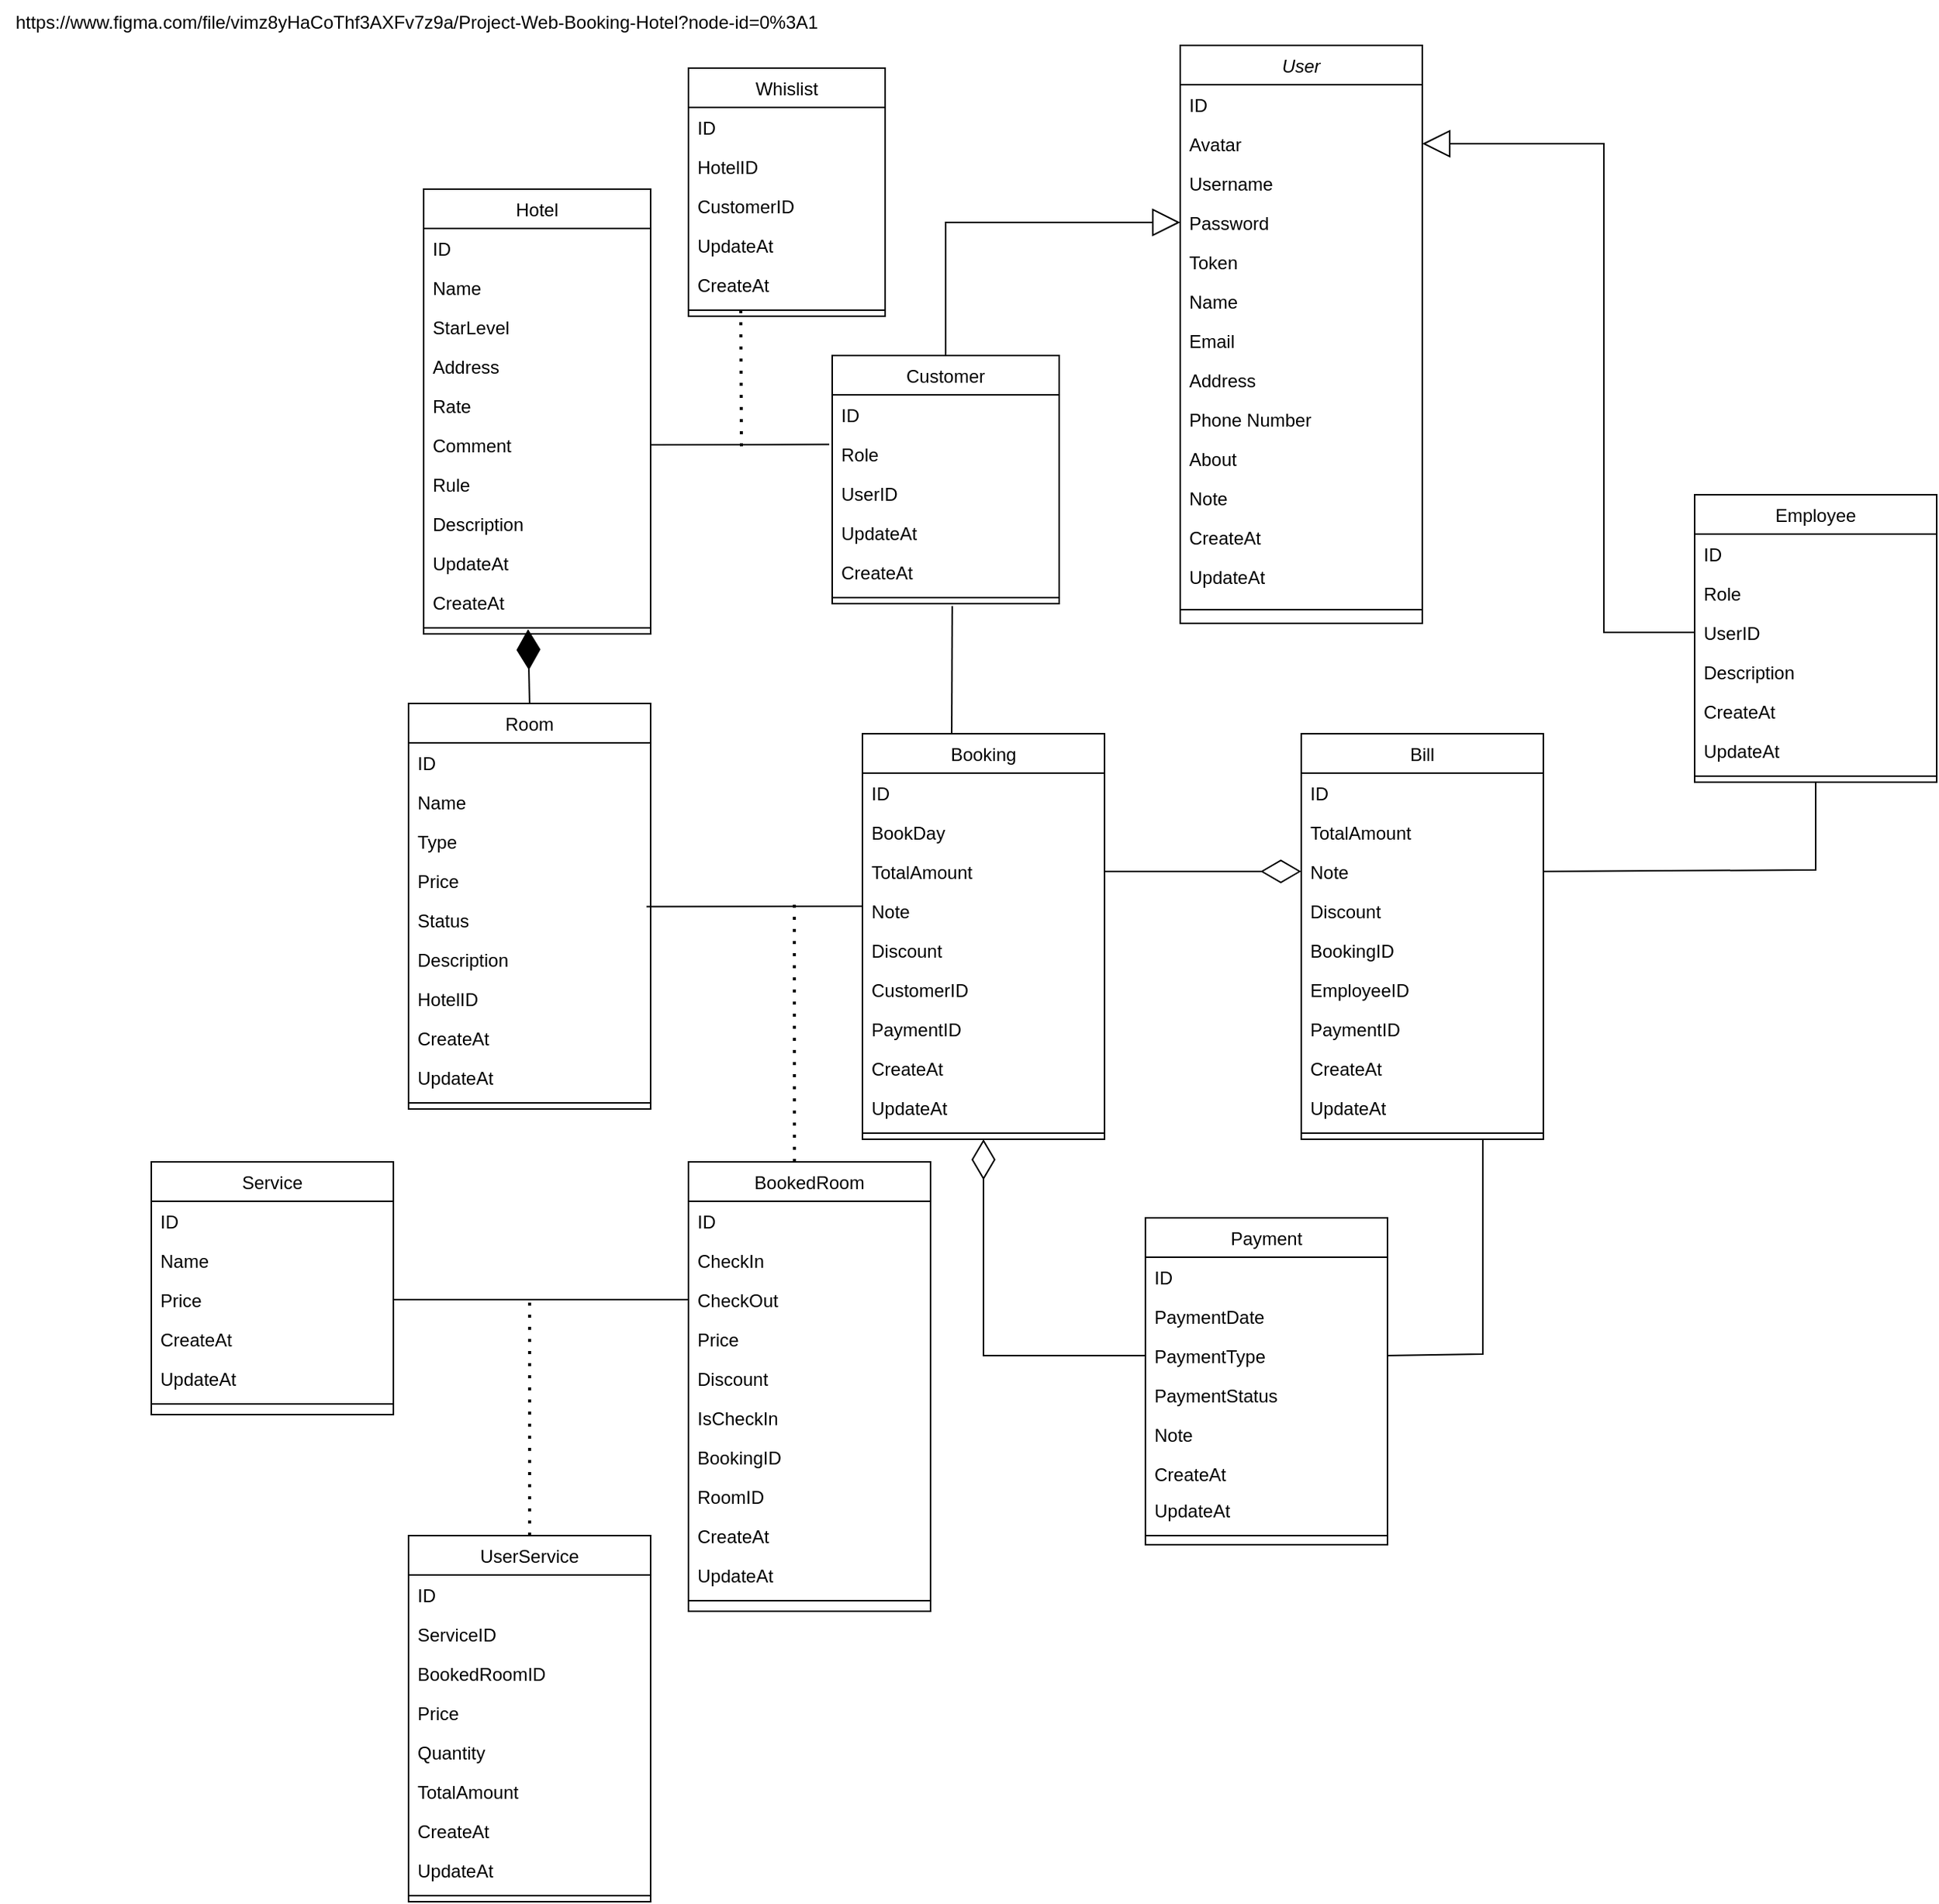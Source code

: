 <mxfile version="20.5.1" type="device" pages="2"><diagram id="C5RBs43oDa-KdzZeNtuy" name="Page-1"><mxGraphModel dx="1662" dy="747" grid="1" gridSize="10" guides="1" tooltips="1" connect="1" arrows="1" fold="1" page="1" pageScale="1" pageWidth="827" pageHeight="1169" math="0" shadow="0"><root><mxCell id="WIyWlLk6GJQsqaUBKTNV-0"/><mxCell id="WIyWlLk6GJQsqaUBKTNV-1" parent="WIyWlLk6GJQsqaUBKTNV-0"/><mxCell id="zkfFHV4jXpPFQw0GAbJ--0" value="User" style="swimlane;fontStyle=2;align=center;verticalAlign=top;childLayout=stackLayout;horizontal=1;startSize=26;horizontalStack=0;resizeParent=1;resizeLast=0;collapsible=1;marginBottom=0;rounded=0;shadow=0;strokeWidth=1;" parent="WIyWlLk6GJQsqaUBKTNV-1" vertex="1"><mxGeometry x="850" y="45" width="160" height="382" as="geometry"><mxRectangle x="230" y="140" width="160" height="26" as="alternateBounds"/></mxGeometry></mxCell><mxCell id="zkfFHV4jXpPFQw0GAbJ--1" value="ID" style="text;align=left;verticalAlign=top;spacingLeft=4;spacingRight=4;overflow=hidden;rotatable=0;points=[[0,0.5],[1,0.5]];portConstraint=eastwest;" parent="zkfFHV4jXpPFQw0GAbJ--0" vertex="1"><mxGeometry y="26" width="160" height="26" as="geometry"/></mxCell><mxCell id="jmFdJ8kF6SUvU3GAJ8kG-0" value="Avatar" style="text;align=left;verticalAlign=top;spacingLeft=4;spacingRight=4;overflow=hidden;rotatable=0;points=[[0,0.5],[1,0.5]];portConstraint=eastwest;rounded=0;shadow=0;html=0;" parent="zkfFHV4jXpPFQw0GAbJ--0" vertex="1"><mxGeometry y="52" width="160" height="26" as="geometry"/></mxCell><mxCell id="B1h-OeWwEYmxaDekXPjs-0" value="Username" style="text;align=left;verticalAlign=top;spacingLeft=4;spacingRight=4;overflow=hidden;rotatable=0;points=[[0,0.5],[1,0.5]];portConstraint=eastwest;rounded=0;shadow=0;html=0;" parent="zkfFHV4jXpPFQw0GAbJ--0" vertex="1"><mxGeometry y="78" width="160" height="26" as="geometry"/></mxCell><mxCell id="B1h-OeWwEYmxaDekXPjs-1" value="Password" style="text;align=left;verticalAlign=top;spacingLeft=4;spacingRight=4;overflow=hidden;rotatable=0;points=[[0,0.5],[1,0.5]];portConstraint=eastwest;rounded=0;shadow=0;html=0;" parent="zkfFHV4jXpPFQw0GAbJ--0" vertex="1"><mxGeometry y="104" width="160" height="26" as="geometry"/></mxCell><mxCell id="B1h-OeWwEYmxaDekXPjs-2" value="Token" style="text;align=left;verticalAlign=top;spacingLeft=4;spacingRight=4;overflow=hidden;rotatable=0;points=[[0,0.5],[1,0.5]];portConstraint=eastwest;rounded=0;shadow=0;html=0;" parent="zkfFHV4jXpPFQw0GAbJ--0" vertex="1"><mxGeometry y="130" width="160" height="26" as="geometry"/></mxCell><mxCell id="GE9-pRFRCLjbhR-xz_jM-2" value="Name" style="text;align=left;verticalAlign=top;spacingLeft=4;spacingRight=4;overflow=hidden;rotatable=0;points=[[0,0.5],[1,0.5]];portConstraint=eastwest;rounded=0;shadow=0;html=0;" parent="zkfFHV4jXpPFQw0GAbJ--0" vertex="1"><mxGeometry y="156" width="160" height="26" as="geometry"/></mxCell><mxCell id="jmFdJ8kF6SUvU3GAJ8kG-2" value="Email" style="text;align=left;verticalAlign=top;spacingLeft=4;spacingRight=4;overflow=hidden;rotatable=0;points=[[0,0.5],[1,0.5]];portConstraint=eastwest;rounded=0;shadow=0;html=0;" parent="zkfFHV4jXpPFQw0GAbJ--0" vertex="1"><mxGeometry y="182" width="160" height="26" as="geometry"/></mxCell><mxCell id="jmFdJ8kF6SUvU3GAJ8kG-1" value="Address" style="text;align=left;verticalAlign=top;spacingLeft=4;spacingRight=4;overflow=hidden;rotatable=0;points=[[0,0.5],[1,0.5]];portConstraint=eastwest;rounded=0;shadow=0;html=0;" parent="zkfFHV4jXpPFQw0GAbJ--0" vertex="1"><mxGeometry y="208" width="160" height="26" as="geometry"/></mxCell><mxCell id="zkfFHV4jXpPFQw0GAbJ--2" value="Phone Number" style="text;align=left;verticalAlign=top;spacingLeft=4;spacingRight=4;overflow=hidden;rotatable=0;points=[[0,0.5],[1,0.5]];portConstraint=eastwest;rounded=0;shadow=0;html=0;" parent="zkfFHV4jXpPFQw0GAbJ--0" vertex="1"><mxGeometry y="234" width="160" height="26" as="geometry"/></mxCell><mxCell id="GE9-pRFRCLjbhR-xz_jM-0" value="About" style="text;align=left;verticalAlign=top;spacingLeft=4;spacingRight=4;overflow=hidden;rotatable=0;points=[[0,0.5],[1,0.5]];portConstraint=eastwest;rounded=0;shadow=0;html=0;" parent="zkfFHV4jXpPFQw0GAbJ--0" vertex="1"><mxGeometry y="260" width="160" height="26" as="geometry"/></mxCell><mxCell id="zkfFHV4jXpPFQw0GAbJ--3" value="Note" style="text;align=left;verticalAlign=top;spacingLeft=4;spacingRight=4;overflow=hidden;rotatable=0;points=[[0,0.5],[1,0.5]];portConstraint=eastwest;rounded=0;shadow=0;html=0;" parent="zkfFHV4jXpPFQw0GAbJ--0" vertex="1"><mxGeometry y="286" width="160" height="26" as="geometry"/></mxCell><mxCell id="ivudxAQdU_lXGqCSkj-i-0" value="CreateAt" style="text;align=left;verticalAlign=top;spacingLeft=4;spacingRight=4;overflow=hidden;rotatable=0;points=[[0,0.5],[1,0.5]];portConstraint=eastwest;rounded=0;shadow=0;html=0;" parent="zkfFHV4jXpPFQw0GAbJ--0" vertex="1"><mxGeometry y="312" width="160" height="26" as="geometry"/></mxCell><mxCell id="ivudxAQdU_lXGqCSkj-i-1" value="UpdateAt" style="text;align=left;verticalAlign=top;spacingLeft=4;spacingRight=4;overflow=hidden;rotatable=0;points=[[0,0.5],[1,0.5]];portConstraint=eastwest;rounded=0;shadow=0;html=0;" parent="zkfFHV4jXpPFQw0GAbJ--0" vertex="1"><mxGeometry y="338" width="160" height="26" as="geometry"/></mxCell><mxCell id="zkfFHV4jXpPFQw0GAbJ--4" value="" style="line;html=1;strokeWidth=1;align=left;verticalAlign=middle;spacingTop=-1;spacingLeft=3;spacingRight=3;rotatable=0;labelPosition=right;points=[];portConstraint=eastwest;" parent="zkfFHV4jXpPFQw0GAbJ--0" vertex="1"><mxGeometry y="364" width="160" height="18" as="geometry"/></mxCell><mxCell id="zkfFHV4jXpPFQw0GAbJ--6" value="Booking" style="swimlane;fontStyle=0;align=center;verticalAlign=top;childLayout=stackLayout;horizontal=1;startSize=26;horizontalStack=0;resizeParent=1;resizeLast=0;collapsible=1;marginBottom=0;rounded=0;shadow=0;strokeWidth=1;" parent="WIyWlLk6GJQsqaUBKTNV-1" vertex="1"><mxGeometry x="640" y="500" width="160" height="268" as="geometry"><mxRectangle x="130" y="380" width="160" height="26" as="alternateBounds"/></mxGeometry></mxCell><mxCell id="zkfFHV4jXpPFQw0GAbJ--7" value="ID" style="text;align=left;verticalAlign=top;spacingLeft=4;spacingRight=4;overflow=hidden;rotatable=0;points=[[0,0.5],[1,0.5]];portConstraint=eastwest;" parent="zkfFHV4jXpPFQw0GAbJ--6" vertex="1"><mxGeometry y="26" width="160" height="26" as="geometry"/></mxCell><mxCell id="jmFdJ8kF6SUvU3GAJ8kG-24" value="BookDay" style="text;align=left;verticalAlign=top;spacingLeft=4;spacingRight=4;overflow=hidden;rotatable=0;points=[[0,0.5],[1,0.5]];portConstraint=eastwest;rounded=0;shadow=0;html=0;" parent="zkfFHV4jXpPFQw0GAbJ--6" vertex="1"><mxGeometry y="52" width="160" height="26" as="geometry"/></mxCell><mxCell id="jmFdJ8kF6SUvU3GAJ8kG-26" value="TotalAmount" style="text;align=left;verticalAlign=top;spacingLeft=4;spacingRight=4;overflow=hidden;rotatable=0;points=[[0,0.5],[1,0.5]];portConstraint=eastwest;rounded=0;shadow=0;html=0;" parent="zkfFHV4jXpPFQw0GAbJ--6" vertex="1"><mxGeometry y="78" width="160" height="26" as="geometry"/></mxCell><mxCell id="jmFdJ8kF6SUvU3GAJ8kG-25" value="Note" style="text;align=left;verticalAlign=top;spacingLeft=4;spacingRight=4;overflow=hidden;rotatable=0;points=[[0,0.5],[1,0.5]];portConstraint=eastwest;rounded=0;shadow=0;html=0;" parent="zkfFHV4jXpPFQw0GAbJ--6" vertex="1"><mxGeometry y="104" width="160" height="26" as="geometry"/></mxCell><mxCell id="zkfFHV4jXpPFQw0GAbJ--8" value="Discount" style="text;align=left;verticalAlign=top;spacingLeft=4;spacingRight=4;overflow=hidden;rotatable=0;points=[[0,0.5],[1,0.5]];portConstraint=eastwest;rounded=0;shadow=0;html=0;" parent="zkfFHV4jXpPFQw0GAbJ--6" vertex="1"><mxGeometry y="130" width="160" height="26" as="geometry"/></mxCell><mxCell id="NdkSSaYke5MbalLZSqm9-23" value="CustomerID" style="text;align=left;verticalAlign=top;spacingLeft=4;spacingRight=4;overflow=hidden;rotatable=0;points=[[0,0.5],[1,0.5]];portConstraint=eastwest;rounded=0;shadow=0;html=0;" parent="zkfFHV4jXpPFQw0GAbJ--6" vertex="1"><mxGeometry y="156" width="160" height="26" as="geometry"/></mxCell><mxCell id="NdkSSaYke5MbalLZSqm9-24" value="PaymentID" style="text;align=left;verticalAlign=top;spacingLeft=4;spacingRight=4;overflow=hidden;rotatable=0;points=[[0,0.5],[1,0.5]];portConstraint=eastwest;rounded=0;shadow=0;html=0;" parent="zkfFHV4jXpPFQw0GAbJ--6" vertex="1"><mxGeometry y="182" width="160" height="26" as="geometry"/></mxCell><mxCell id="ivudxAQdU_lXGqCSkj-i-8" value="CreateAt" style="text;align=left;verticalAlign=top;spacingLeft=4;spacingRight=4;overflow=hidden;rotatable=0;points=[[0,0.5],[1,0.5]];portConstraint=eastwest;rounded=0;shadow=0;html=0;" parent="zkfFHV4jXpPFQw0GAbJ--6" vertex="1"><mxGeometry y="208" width="160" height="26" as="geometry"/></mxCell><mxCell id="ivudxAQdU_lXGqCSkj-i-9" value="UpdateAt" style="text;align=left;verticalAlign=top;spacingLeft=4;spacingRight=4;overflow=hidden;rotatable=0;points=[[0,0.5],[1,0.5]];portConstraint=eastwest;rounded=0;shadow=0;html=0;" parent="zkfFHV4jXpPFQw0GAbJ--6" vertex="1"><mxGeometry y="234" width="160" height="26" as="geometry"/></mxCell><mxCell id="zkfFHV4jXpPFQw0GAbJ--9" value="" style="line;html=1;strokeWidth=1;align=left;verticalAlign=middle;spacingTop=-1;spacingLeft=3;spacingRight=3;rotatable=0;labelPosition=right;points=[];portConstraint=eastwest;" parent="zkfFHV4jXpPFQw0GAbJ--6" vertex="1"><mxGeometry y="260" width="160" height="8" as="geometry"/></mxCell><mxCell id="zkfFHV4jXpPFQw0GAbJ--13" value="Employee" style="swimlane;fontStyle=0;align=center;verticalAlign=top;childLayout=stackLayout;horizontal=1;startSize=26;horizontalStack=0;resizeParent=1;resizeLast=0;collapsible=1;marginBottom=0;rounded=0;shadow=0;strokeWidth=1;" parent="WIyWlLk6GJQsqaUBKTNV-1" vertex="1"><mxGeometry x="1190" y="342" width="160" height="190" as="geometry"><mxRectangle x="340" y="380" width="170" height="26" as="alternateBounds"/></mxGeometry></mxCell><mxCell id="zkfFHV4jXpPFQw0GAbJ--20" value="ID" style="text;align=left;verticalAlign=top;spacingLeft=4;spacingRight=4;overflow=hidden;rotatable=0;points=[[0,0.5],[1,0.5]];portConstraint=eastwest;rounded=0;shadow=0;html=0;" parent="zkfFHV4jXpPFQw0GAbJ--13" vertex="1"><mxGeometry y="26" width="160" height="26" as="geometry"/></mxCell><mxCell id="jmFdJ8kF6SUvU3GAJ8kG-15" value="Role" style="text;align=left;verticalAlign=top;spacingLeft=4;spacingRight=4;overflow=hidden;rotatable=0;points=[[0,0.5],[1,0.5]];portConstraint=eastwest;rounded=0;shadow=0;html=0;" parent="zkfFHV4jXpPFQw0GAbJ--13" vertex="1"><mxGeometry y="52" width="160" height="26" as="geometry"/></mxCell><mxCell id="NdkSSaYke5MbalLZSqm9-5" value="UserID" style="text;align=left;verticalAlign=top;spacingLeft=4;spacingRight=4;overflow=hidden;rotatable=0;points=[[0,0.5],[1,0.5]];portConstraint=eastwest;" parent="zkfFHV4jXpPFQw0GAbJ--13" vertex="1"><mxGeometry y="78" width="160" height="26" as="geometry"/></mxCell><mxCell id="jmFdJ8kF6SUvU3GAJ8kG-17" value="Description" style="text;align=left;verticalAlign=top;spacingLeft=4;spacingRight=4;overflow=hidden;rotatable=0;points=[[0,0.5],[1,0.5]];portConstraint=eastwest;rounded=0;shadow=0;html=0;" parent="zkfFHV4jXpPFQw0GAbJ--13" vertex="1"><mxGeometry y="104" width="160" height="26" as="geometry"/></mxCell><mxCell id="ivudxAQdU_lXGqCSkj-i-6" value="CreateAt" style="text;align=left;verticalAlign=top;spacingLeft=4;spacingRight=4;overflow=hidden;rotatable=0;points=[[0,0.5],[1,0.5]];portConstraint=eastwest;rounded=0;shadow=0;html=0;" parent="zkfFHV4jXpPFQw0GAbJ--13" vertex="1"><mxGeometry y="130" width="160" height="26" as="geometry"/></mxCell><mxCell id="ivudxAQdU_lXGqCSkj-i-7" value="UpdateAt" style="text;align=left;verticalAlign=top;spacingLeft=4;spacingRight=4;overflow=hidden;rotatable=0;points=[[0,0.5],[1,0.5]];portConstraint=eastwest;rounded=0;shadow=0;html=0;" parent="zkfFHV4jXpPFQw0GAbJ--13" vertex="1"><mxGeometry y="156" width="160" height="26" as="geometry"/></mxCell><mxCell id="zkfFHV4jXpPFQw0GAbJ--15" value="" style="line;html=1;strokeWidth=1;align=left;verticalAlign=middle;spacingTop=-1;spacingLeft=3;spacingRight=3;rotatable=0;labelPosition=right;points=[];portConstraint=eastwest;" parent="zkfFHV4jXpPFQw0GAbJ--13" vertex="1"><mxGeometry y="182" width="160" height="8" as="geometry"/></mxCell><mxCell id="zkfFHV4jXpPFQw0GAbJ--17" value="Customer" style="swimlane;fontStyle=0;align=center;verticalAlign=top;childLayout=stackLayout;horizontal=1;startSize=26;horizontalStack=0;resizeParent=1;resizeLast=0;collapsible=1;marginBottom=0;rounded=0;shadow=0;strokeWidth=1;" parent="WIyWlLk6GJQsqaUBKTNV-1" vertex="1"><mxGeometry x="620" y="250" width="150" height="164" as="geometry"><mxRectangle x="550" y="140" width="160" height="26" as="alternateBounds"/></mxGeometry></mxCell><mxCell id="jmFdJ8kF6SUvU3GAJ8kG-11" value="ID" style="text;align=left;verticalAlign=top;spacingLeft=4;spacingRight=4;overflow=hidden;rotatable=0;points=[[0,0.5],[1,0.5]];portConstraint=eastwest;" parent="zkfFHV4jXpPFQw0GAbJ--17" vertex="1"><mxGeometry y="26" width="150" height="26" as="geometry"/></mxCell><mxCell id="GE9-pRFRCLjbhR-xz_jM-4" value="Role" style="text;align=left;verticalAlign=top;spacingLeft=4;spacingRight=4;overflow=hidden;rotatable=0;points=[[0,0.5],[1,0.5]];portConstraint=eastwest;" parent="zkfFHV4jXpPFQw0GAbJ--17" vertex="1"><mxGeometry y="52" width="150" height="26" as="geometry"/></mxCell><mxCell id="NdkSSaYke5MbalLZSqm9-4" value="UserID" style="text;align=left;verticalAlign=top;spacingLeft=4;spacingRight=4;overflow=hidden;rotatable=0;points=[[0,0.5],[1,0.5]];portConstraint=eastwest;" parent="zkfFHV4jXpPFQw0GAbJ--17" vertex="1"><mxGeometry y="78" width="150" height="26" as="geometry"/></mxCell><mxCell id="ivudxAQdU_lXGqCSkj-i-3" value="UpdateAt" style="text;align=left;verticalAlign=top;spacingLeft=4;spacingRight=4;overflow=hidden;rotatable=0;points=[[0,0.5],[1,0.5]];portConstraint=eastwest;rounded=0;shadow=0;html=0;" parent="zkfFHV4jXpPFQw0GAbJ--17" vertex="1"><mxGeometry y="104" width="150" height="26" as="geometry"/></mxCell><mxCell id="ivudxAQdU_lXGqCSkj-i-2" value="CreateAt" style="text;align=left;verticalAlign=top;spacingLeft=4;spacingRight=4;overflow=hidden;rotatable=0;points=[[0,0.5],[1,0.5]];portConstraint=eastwest;rounded=0;shadow=0;html=0;" parent="zkfFHV4jXpPFQw0GAbJ--17" vertex="1"><mxGeometry y="130" width="150" height="26" as="geometry"/></mxCell><mxCell id="zkfFHV4jXpPFQw0GAbJ--23" value="" style="line;html=1;strokeWidth=1;align=left;verticalAlign=middle;spacingTop=-1;spacingLeft=3;spacingRight=3;rotatable=0;labelPosition=right;points=[];portConstraint=eastwest;" parent="zkfFHV4jXpPFQw0GAbJ--17" vertex="1"><mxGeometry y="156" width="150" height="8" as="geometry"/></mxCell><mxCell id="ivudxAQdU_lXGqCSkj-i-11" value="Room" style="swimlane;fontStyle=0;align=center;verticalAlign=top;childLayout=stackLayout;horizontal=1;startSize=26;horizontalStack=0;resizeParent=1;resizeLast=0;collapsible=1;marginBottom=0;rounded=0;shadow=0;strokeWidth=1;" parent="WIyWlLk6GJQsqaUBKTNV-1" vertex="1"><mxGeometry x="340" y="480" width="160" height="268" as="geometry"><mxRectangle x="130" y="380" width="160" height="26" as="alternateBounds"/></mxGeometry></mxCell><mxCell id="ivudxAQdU_lXGqCSkj-i-12" value="ID" style="text;align=left;verticalAlign=top;spacingLeft=4;spacingRight=4;overflow=hidden;rotatable=0;points=[[0,0.5],[1,0.5]];portConstraint=eastwest;" parent="ivudxAQdU_lXGqCSkj-i-11" vertex="1"><mxGeometry y="26" width="160" height="26" as="geometry"/></mxCell><mxCell id="ivudxAQdU_lXGqCSkj-i-13" value="Name" style="text;align=left;verticalAlign=top;spacingLeft=4;spacingRight=4;overflow=hidden;rotatable=0;points=[[0,0.5],[1,0.5]];portConstraint=eastwest;rounded=0;shadow=0;html=0;" parent="ivudxAQdU_lXGqCSkj-i-11" vertex="1"><mxGeometry y="52" width="160" height="26" as="geometry"/></mxCell><mxCell id="ivudxAQdU_lXGqCSkj-i-14" value="Type" style="text;align=left;verticalAlign=top;spacingLeft=4;spacingRight=4;overflow=hidden;rotatable=0;points=[[0,0.5],[1,0.5]];portConstraint=eastwest;rounded=0;shadow=0;html=0;" parent="ivudxAQdU_lXGqCSkj-i-11" vertex="1"><mxGeometry y="78" width="160" height="26" as="geometry"/></mxCell><mxCell id="ivudxAQdU_lXGqCSkj-i-15" value="Price" style="text;align=left;verticalAlign=top;spacingLeft=4;spacingRight=4;overflow=hidden;rotatable=0;points=[[0,0.5],[1,0.5]];portConstraint=eastwest;rounded=0;shadow=0;html=0;" parent="ivudxAQdU_lXGqCSkj-i-11" vertex="1"><mxGeometry y="104" width="160" height="26" as="geometry"/></mxCell><mxCell id="GE9-pRFRCLjbhR-xz_jM-26" value="Status" style="text;align=left;verticalAlign=top;spacingLeft=4;spacingRight=4;overflow=hidden;rotatable=0;points=[[0,0.5],[1,0.5]];portConstraint=eastwest;rounded=0;shadow=0;html=0;" parent="ivudxAQdU_lXGqCSkj-i-11" vertex="1"><mxGeometry y="130" width="160" height="26" as="geometry"/></mxCell><mxCell id="ivudxAQdU_lXGqCSkj-i-20" value="Description" style="text;align=left;verticalAlign=top;spacingLeft=4;spacingRight=4;overflow=hidden;rotatable=0;points=[[0,0.5],[1,0.5]];portConstraint=eastwest;rounded=0;shadow=0;html=0;" parent="ivudxAQdU_lXGqCSkj-i-11" vertex="1"><mxGeometry y="156" width="160" height="26" as="geometry"/></mxCell><mxCell id="NdkSSaYke5MbalLZSqm9-6" value="HotelID" style="text;align=left;verticalAlign=top;spacingLeft=4;spacingRight=4;overflow=hidden;rotatable=0;points=[[0,0.5],[1,0.5]];portConstraint=eastwest;rounded=0;shadow=0;html=0;" parent="ivudxAQdU_lXGqCSkj-i-11" vertex="1"><mxGeometry y="182" width="160" height="26" as="geometry"/></mxCell><mxCell id="ivudxAQdU_lXGqCSkj-i-17" value="CreateAt" style="text;align=left;verticalAlign=top;spacingLeft=4;spacingRight=4;overflow=hidden;rotatable=0;points=[[0,0.5],[1,0.5]];portConstraint=eastwest;rounded=0;shadow=0;html=0;" parent="ivudxAQdU_lXGqCSkj-i-11" vertex="1"><mxGeometry y="208" width="160" height="26" as="geometry"/></mxCell><mxCell id="ivudxAQdU_lXGqCSkj-i-18" value="UpdateAt" style="text;align=left;verticalAlign=top;spacingLeft=4;spacingRight=4;overflow=hidden;rotatable=0;points=[[0,0.5],[1,0.5]];portConstraint=eastwest;rounded=0;shadow=0;html=0;" parent="ivudxAQdU_lXGqCSkj-i-11" vertex="1"><mxGeometry y="234" width="160" height="26" as="geometry"/></mxCell><mxCell id="ivudxAQdU_lXGqCSkj-i-19" value="" style="line;html=1;strokeWidth=1;align=left;verticalAlign=middle;spacingTop=-1;spacingLeft=3;spacingRight=3;rotatable=0;labelPosition=right;points=[];portConstraint=eastwest;" parent="ivudxAQdU_lXGqCSkj-i-11" vertex="1"><mxGeometry y="260" width="160" height="8" as="geometry"/></mxCell><mxCell id="ivudxAQdU_lXGqCSkj-i-21" value="BookedRoom" style="swimlane;fontStyle=0;align=center;verticalAlign=top;childLayout=stackLayout;horizontal=1;startSize=26;horizontalStack=0;resizeParent=1;resizeLast=0;collapsible=1;marginBottom=0;rounded=0;shadow=0;strokeWidth=1;" parent="WIyWlLk6GJQsqaUBKTNV-1" vertex="1"><mxGeometry x="525" y="783" width="160" height="297" as="geometry"><mxRectangle x="130" y="380" width="160" height="26" as="alternateBounds"/></mxGeometry></mxCell><mxCell id="ivudxAQdU_lXGqCSkj-i-22" value="ID" style="text;align=left;verticalAlign=top;spacingLeft=4;spacingRight=4;overflow=hidden;rotatable=0;points=[[0,0.5],[1,0.5]];portConstraint=eastwest;" parent="ivudxAQdU_lXGqCSkj-i-21" vertex="1"><mxGeometry y="26" width="160" height="26" as="geometry"/></mxCell><mxCell id="ivudxAQdU_lXGqCSkj-i-23" value="CheckIn" style="text;align=left;verticalAlign=top;spacingLeft=4;spacingRight=4;overflow=hidden;rotatable=0;points=[[0,0.5],[1,0.5]];portConstraint=eastwest;rounded=0;shadow=0;html=0;" parent="ivudxAQdU_lXGqCSkj-i-21" vertex="1"><mxGeometry y="52" width="160" height="26" as="geometry"/></mxCell><mxCell id="ivudxAQdU_lXGqCSkj-i-24" value="CheckOut" style="text;align=left;verticalAlign=top;spacingLeft=4;spacingRight=4;overflow=hidden;rotatable=0;points=[[0,0.5],[1,0.5]];portConstraint=eastwest;rounded=0;shadow=0;html=0;" parent="ivudxAQdU_lXGqCSkj-i-21" vertex="1"><mxGeometry y="78" width="160" height="26" as="geometry"/></mxCell><mxCell id="ivudxAQdU_lXGqCSkj-i-25" value="Price" style="text;align=left;verticalAlign=top;spacingLeft=4;spacingRight=4;overflow=hidden;rotatable=0;points=[[0,0.5],[1,0.5]];portConstraint=eastwest;rounded=0;shadow=0;html=0;" parent="ivudxAQdU_lXGqCSkj-i-21" vertex="1"><mxGeometry y="104" width="160" height="26" as="geometry"/></mxCell><mxCell id="ivudxAQdU_lXGqCSkj-i-26" value="Discount" style="text;align=left;verticalAlign=top;spacingLeft=4;spacingRight=4;overflow=hidden;rotatable=0;points=[[0,0.5],[1,0.5]];portConstraint=eastwest;rounded=0;shadow=0;html=0;" parent="ivudxAQdU_lXGqCSkj-i-21" vertex="1"><mxGeometry y="130" width="160" height="26" as="geometry"/></mxCell><mxCell id="ivudxAQdU_lXGqCSkj-i-32" value="IsCheckIn" style="text;align=left;verticalAlign=top;spacingLeft=4;spacingRight=4;overflow=hidden;rotatable=0;points=[[0,0.5],[1,0.5]];portConstraint=eastwest;rounded=0;shadow=0;html=0;" parent="ivudxAQdU_lXGqCSkj-i-21" vertex="1"><mxGeometry y="156" width="160" height="26" as="geometry"/></mxCell><mxCell id="NdkSSaYke5MbalLZSqm9-25" value="BookingID" style="text;align=left;verticalAlign=top;spacingLeft=4;spacingRight=4;overflow=hidden;rotatable=0;points=[[0,0.5],[1,0.5]];portConstraint=eastwest;rounded=0;shadow=0;html=0;" parent="ivudxAQdU_lXGqCSkj-i-21" vertex="1"><mxGeometry y="182" width="160" height="26" as="geometry"/></mxCell><mxCell id="NdkSSaYke5MbalLZSqm9-26" value="RoomID" style="text;align=left;verticalAlign=top;spacingLeft=4;spacingRight=4;overflow=hidden;rotatable=0;points=[[0,0.5],[1,0.5]];portConstraint=eastwest;rounded=0;shadow=0;html=0;" parent="ivudxAQdU_lXGqCSkj-i-21" vertex="1"><mxGeometry y="208" width="160" height="26" as="geometry"/></mxCell><mxCell id="ivudxAQdU_lXGqCSkj-i-27" value="CreateAt" style="text;align=left;verticalAlign=top;spacingLeft=4;spacingRight=4;overflow=hidden;rotatable=0;points=[[0,0.5],[1,0.5]];portConstraint=eastwest;rounded=0;shadow=0;html=0;" parent="ivudxAQdU_lXGqCSkj-i-21" vertex="1"><mxGeometry y="234" width="160" height="26" as="geometry"/></mxCell><mxCell id="ivudxAQdU_lXGqCSkj-i-28" value="UpdateAt" style="text;align=left;verticalAlign=top;spacingLeft=4;spacingRight=4;overflow=hidden;rotatable=0;points=[[0,0.5],[1,0.5]];portConstraint=eastwest;rounded=0;shadow=0;html=0;" parent="ivudxAQdU_lXGqCSkj-i-21" vertex="1"><mxGeometry y="260" width="160" height="26" as="geometry"/></mxCell><mxCell id="ivudxAQdU_lXGqCSkj-i-29" value="" style="line;html=1;strokeWidth=1;align=left;verticalAlign=middle;spacingTop=-1;spacingLeft=3;spacingRight=3;rotatable=0;labelPosition=right;points=[];portConstraint=eastwest;" parent="ivudxAQdU_lXGqCSkj-i-21" vertex="1"><mxGeometry y="286" width="160" height="8" as="geometry"/></mxCell><mxCell id="ivudxAQdU_lXGqCSkj-i-30" value="" style="endArrow=none;html=1;rounded=0;exitX=0.983;exitY=-0.108;exitDx=0;exitDy=0;exitPerimeter=0;" parent="WIyWlLk6GJQsqaUBKTNV-1" edge="1"><mxGeometry width="50" height="50" relative="1" as="geometry"><mxPoint x="497.28" y="614.192" as="sourcePoint"/><mxPoint x="640" y="614" as="targetPoint"/></mxGeometry></mxCell><mxCell id="ivudxAQdU_lXGqCSkj-i-31" value="" style="endArrow=none;dashed=1;html=1;dashPattern=1 3;strokeWidth=2;rounded=0;exitX=0.438;exitY=0;exitDx=0;exitDy=0;exitPerimeter=0;" parent="WIyWlLk6GJQsqaUBKTNV-1" source="ivudxAQdU_lXGqCSkj-i-21" edge="1"><mxGeometry width="50" height="50" relative="1" as="geometry"><mxPoint x="620" y="720" as="sourcePoint"/><mxPoint x="595" y="610" as="targetPoint"/></mxGeometry></mxCell><mxCell id="ivudxAQdU_lXGqCSkj-i-33" value="Service" style="swimlane;fontStyle=0;align=center;verticalAlign=top;childLayout=stackLayout;horizontal=1;startSize=26;horizontalStack=0;resizeParent=1;resizeLast=0;collapsible=1;marginBottom=0;rounded=0;shadow=0;strokeWidth=1;" parent="WIyWlLk6GJQsqaUBKTNV-1" vertex="1"><mxGeometry x="170" y="783" width="160" height="167" as="geometry"><mxRectangle x="340" y="380" width="170" height="26" as="alternateBounds"/></mxGeometry></mxCell><mxCell id="ivudxAQdU_lXGqCSkj-i-34" value="ID" style="text;align=left;verticalAlign=top;spacingLeft=4;spacingRight=4;overflow=hidden;rotatable=0;points=[[0,0.5],[1,0.5]];portConstraint=eastwest;rounded=0;shadow=0;html=0;" parent="ivudxAQdU_lXGqCSkj-i-33" vertex="1"><mxGeometry y="26" width="160" height="26" as="geometry"/></mxCell><mxCell id="ivudxAQdU_lXGqCSkj-i-35" value="Name" style="text;align=left;verticalAlign=top;spacingLeft=4;spacingRight=4;overflow=hidden;rotatable=0;points=[[0,0.5],[1,0.5]];portConstraint=eastwest;rounded=0;shadow=0;html=0;" parent="ivudxAQdU_lXGqCSkj-i-33" vertex="1"><mxGeometry y="52" width="160" height="26" as="geometry"/></mxCell><mxCell id="ivudxAQdU_lXGqCSkj-i-37" value="Price" style="text;align=left;verticalAlign=top;spacingLeft=4;spacingRight=4;overflow=hidden;rotatable=0;points=[[0,0.5],[1,0.5]];portConstraint=eastwest;rounded=0;shadow=0;html=0;" parent="ivudxAQdU_lXGqCSkj-i-33" vertex="1"><mxGeometry y="78" width="160" height="26" as="geometry"/></mxCell><mxCell id="ivudxAQdU_lXGqCSkj-i-38" value="CreateAt" style="text;align=left;verticalAlign=top;spacingLeft=4;spacingRight=4;overflow=hidden;rotatable=0;points=[[0,0.5],[1,0.5]];portConstraint=eastwest;rounded=0;shadow=0;html=0;" parent="ivudxAQdU_lXGqCSkj-i-33" vertex="1"><mxGeometry y="104" width="160" height="26" as="geometry"/></mxCell><mxCell id="ivudxAQdU_lXGqCSkj-i-39" value="UpdateAt" style="text;align=left;verticalAlign=top;spacingLeft=4;spacingRight=4;overflow=hidden;rotatable=0;points=[[0,0.5],[1,0.5]];portConstraint=eastwest;rounded=0;shadow=0;html=0;" parent="ivudxAQdU_lXGqCSkj-i-33" vertex="1"><mxGeometry y="130" width="160" height="26" as="geometry"/></mxCell><mxCell id="ivudxAQdU_lXGqCSkj-i-40" value="" style="line;html=1;strokeWidth=1;align=left;verticalAlign=middle;spacingTop=-1;spacingLeft=3;spacingRight=3;rotatable=0;labelPosition=right;points=[];portConstraint=eastwest;" parent="ivudxAQdU_lXGqCSkj-i-33" vertex="1"><mxGeometry y="156" width="160" height="8" as="geometry"/></mxCell><mxCell id="ivudxAQdU_lXGqCSkj-i-41" value="UserService" style="swimlane;fontStyle=0;align=center;verticalAlign=top;childLayout=stackLayout;horizontal=1;startSize=26;horizontalStack=0;resizeParent=1;resizeLast=0;collapsible=1;marginBottom=0;rounded=0;shadow=0;strokeWidth=1;" parent="WIyWlLk6GJQsqaUBKTNV-1" vertex="1"><mxGeometry x="340" y="1030" width="160" height="242" as="geometry"><mxRectangle x="340" y="380" width="170" height="26" as="alternateBounds"/></mxGeometry></mxCell><mxCell id="ivudxAQdU_lXGqCSkj-i-42" value="ID" style="text;align=left;verticalAlign=top;spacingLeft=4;spacingRight=4;overflow=hidden;rotatable=0;points=[[0,0.5],[1,0.5]];portConstraint=eastwest;rounded=0;shadow=0;html=0;" parent="ivudxAQdU_lXGqCSkj-i-41" vertex="1"><mxGeometry y="26" width="160" height="26" as="geometry"/></mxCell><mxCell id="GE9-pRFRCLjbhR-xz_jM-20" value="ServiceID" style="text;align=left;verticalAlign=top;spacingLeft=4;spacingRight=4;overflow=hidden;rotatable=0;points=[[0,0.5],[1,0.5]];portConstraint=eastwest;rounded=0;shadow=0;html=0;" parent="ivudxAQdU_lXGqCSkj-i-41" vertex="1"><mxGeometry y="52" width="160" height="26" as="geometry"/></mxCell><mxCell id="GE9-pRFRCLjbhR-xz_jM-21" value="BookedRoomID" style="text;align=left;verticalAlign=top;spacingLeft=4;spacingRight=4;overflow=hidden;rotatable=0;points=[[0,0.5],[1,0.5]];portConstraint=eastwest;rounded=0;shadow=0;html=0;" parent="ivudxAQdU_lXGqCSkj-i-41" vertex="1"><mxGeometry y="78" width="160" height="26" as="geometry"/></mxCell><mxCell id="ivudxAQdU_lXGqCSkj-i-43" value="Price" style="text;align=left;verticalAlign=top;spacingLeft=4;spacingRight=4;overflow=hidden;rotatable=0;points=[[0,0.5],[1,0.5]];portConstraint=eastwest;rounded=0;shadow=0;html=0;" parent="ivudxAQdU_lXGqCSkj-i-41" vertex="1"><mxGeometry y="104" width="160" height="26" as="geometry"/></mxCell><mxCell id="ivudxAQdU_lXGqCSkj-i-44" value="Quantity" style="text;align=left;verticalAlign=top;spacingLeft=4;spacingRight=4;overflow=hidden;rotatable=0;points=[[0,0.5],[1,0.5]];portConstraint=eastwest;rounded=0;shadow=0;html=0;" parent="ivudxAQdU_lXGqCSkj-i-41" vertex="1"><mxGeometry y="130" width="160" height="26" as="geometry"/></mxCell><mxCell id="ivudxAQdU_lXGqCSkj-i-45" value="TotalAmount" style="text;align=left;verticalAlign=top;spacingLeft=4;spacingRight=4;overflow=hidden;rotatable=0;points=[[0,0.5],[1,0.5]];portConstraint=eastwest;rounded=0;shadow=0;html=0;" parent="ivudxAQdU_lXGqCSkj-i-41" vertex="1"><mxGeometry y="156" width="160" height="26" as="geometry"/></mxCell><mxCell id="ivudxAQdU_lXGqCSkj-i-46" value="CreateAt" style="text;align=left;verticalAlign=top;spacingLeft=4;spacingRight=4;overflow=hidden;rotatable=0;points=[[0,0.5],[1,0.5]];portConstraint=eastwest;rounded=0;shadow=0;html=0;" parent="ivudxAQdU_lXGqCSkj-i-41" vertex="1"><mxGeometry y="182" width="160" height="26" as="geometry"/></mxCell><mxCell id="ivudxAQdU_lXGqCSkj-i-47" value="UpdateAt" style="text;align=left;verticalAlign=top;spacingLeft=4;spacingRight=4;overflow=hidden;rotatable=0;points=[[0,0.5],[1,0.5]];portConstraint=eastwest;rounded=0;shadow=0;html=0;" parent="ivudxAQdU_lXGqCSkj-i-41" vertex="1"><mxGeometry y="208" width="160" height="26" as="geometry"/></mxCell><mxCell id="ivudxAQdU_lXGqCSkj-i-48" value="" style="line;html=1;strokeWidth=1;align=left;verticalAlign=middle;spacingTop=-1;spacingLeft=3;spacingRight=3;rotatable=0;labelPosition=right;points=[];portConstraint=eastwest;" parent="ivudxAQdU_lXGqCSkj-i-41" vertex="1"><mxGeometry y="234" width="160" height="8" as="geometry"/></mxCell><mxCell id="ivudxAQdU_lXGqCSkj-i-49" value="Bill" style="swimlane;fontStyle=0;align=center;verticalAlign=top;childLayout=stackLayout;horizontal=1;startSize=26;horizontalStack=0;resizeParent=1;resizeLast=0;collapsible=1;marginBottom=0;rounded=0;shadow=0;strokeWidth=1;" parent="WIyWlLk6GJQsqaUBKTNV-1" vertex="1"><mxGeometry x="930" y="500" width="160" height="268" as="geometry"><mxRectangle x="130" y="380" width="160" height="26" as="alternateBounds"/></mxGeometry></mxCell><mxCell id="ivudxAQdU_lXGqCSkj-i-50" value="ID" style="text;align=left;verticalAlign=top;spacingLeft=4;spacingRight=4;overflow=hidden;rotatable=0;points=[[0,0.5],[1,0.5]];portConstraint=eastwest;" parent="ivudxAQdU_lXGqCSkj-i-49" vertex="1"><mxGeometry y="26" width="160" height="26" as="geometry"/></mxCell><mxCell id="ivudxAQdU_lXGqCSkj-i-52" value="TotalAmount" style="text;align=left;verticalAlign=top;spacingLeft=4;spacingRight=4;overflow=hidden;rotatable=0;points=[[0,0.5],[1,0.5]];portConstraint=eastwest;rounded=0;shadow=0;html=0;" parent="ivudxAQdU_lXGqCSkj-i-49" vertex="1"><mxGeometry y="52" width="160" height="26" as="geometry"/></mxCell><mxCell id="ivudxAQdU_lXGqCSkj-i-53" value="Note" style="text;align=left;verticalAlign=top;spacingLeft=4;spacingRight=4;overflow=hidden;rotatable=0;points=[[0,0.5],[1,0.5]];portConstraint=eastwest;rounded=0;shadow=0;html=0;" parent="ivudxAQdU_lXGqCSkj-i-49" vertex="1"><mxGeometry y="78" width="160" height="26" as="geometry"/></mxCell><mxCell id="ivudxAQdU_lXGqCSkj-i-54" value="Discount" style="text;align=left;verticalAlign=top;spacingLeft=4;spacingRight=4;overflow=hidden;rotatable=0;points=[[0,0.5],[1,0.5]];portConstraint=eastwest;rounded=0;shadow=0;html=0;" parent="ivudxAQdU_lXGqCSkj-i-49" vertex="1"><mxGeometry y="104" width="160" height="26" as="geometry"/></mxCell><mxCell id="NdkSSaYke5MbalLZSqm9-10" value="BookingID" style="text;align=left;verticalAlign=top;spacingLeft=4;spacingRight=4;overflow=hidden;rotatable=0;points=[[0,0.5],[1,0.5]];portConstraint=eastwest;rounded=0;shadow=0;html=0;" parent="ivudxAQdU_lXGqCSkj-i-49" vertex="1"><mxGeometry y="130" width="160" height="26" as="geometry"/></mxCell><mxCell id="NdkSSaYke5MbalLZSqm9-11" value="EmployeeID" style="text;align=left;verticalAlign=top;spacingLeft=4;spacingRight=4;overflow=hidden;rotatable=0;points=[[0,0.5],[1,0.5]];portConstraint=eastwest;rounded=0;shadow=0;html=0;" parent="ivudxAQdU_lXGqCSkj-i-49" vertex="1"><mxGeometry y="156" width="160" height="26" as="geometry"/></mxCell><mxCell id="NdkSSaYke5MbalLZSqm9-22" value="PaymentID" style="text;align=left;verticalAlign=top;spacingLeft=4;spacingRight=4;overflow=hidden;rotatable=0;points=[[0,0.5],[1,0.5]];portConstraint=eastwest;rounded=0;shadow=0;html=0;" parent="ivudxAQdU_lXGqCSkj-i-49" vertex="1"><mxGeometry y="182" width="160" height="26" as="geometry"/></mxCell><mxCell id="ivudxAQdU_lXGqCSkj-i-55" value="CreateAt" style="text;align=left;verticalAlign=top;spacingLeft=4;spacingRight=4;overflow=hidden;rotatable=0;points=[[0,0.5],[1,0.5]];portConstraint=eastwest;rounded=0;shadow=0;html=0;" parent="ivudxAQdU_lXGqCSkj-i-49" vertex="1"><mxGeometry y="208" width="160" height="26" as="geometry"/></mxCell><mxCell id="ivudxAQdU_lXGqCSkj-i-56" value="UpdateAt" style="text;align=left;verticalAlign=top;spacingLeft=4;spacingRight=4;overflow=hidden;rotatable=0;points=[[0,0.5],[1,0.5]];portConstraint=eastwest;rounded=0;shadow=0;html=0;" parent="ivudxAQdU_lXGqCSkj-i-49" vertex="1"><mxGeometry y="234" width="160" height="26" as="geometry"/></mxCell><mxCell id="ivudxAQdU_lXGqCSkj-i-57" value="" style="line;html=1;strokeWidth=1;align=left;verticalAlign=middle;spacingTop=-1;spacingLeft=3;spacingRight=3;rotatable=0;labelPosition=right;points=[];portConstraint=eastwest;" parent="ivudxAQdU_lXGqCSkj-i-49" vertex="1"><mxGeometry y="260" width="160" height="8" as="geometry"/></mxCell><mxCell id="ivudxAQdU_lXGqCSkj-i-58" value="Payment" style="swimlane;fontStyle=0;align=center;verticalAlign=top;childLayout=stackLayout;horizontal=1;startSize=26;horizontalStack=0;resizeParent=1;resizeLast=0;collapsible=1;marginBottom=0;rounded=0;shadow=0;strokeWidth=1;" parent="WIyWlLk6GJQsqaUBKTNV-1" vertex="1"><mxGeometry x="827" y="820" width="160" height="216" as="geometry"><mxRectangle x="130" y="380" width="160" height="26" as="alternateBounds"/></mxGeometry></mxCell><mxCell id="ivudxAQdU_lXGqCSkj-i-59" value="ID" style="text;align=left;verticalAlign=top;spacingLeft=4;spacingRight=4;overflow=hidden;rotatable=0;points=[[0,0.5],[1,0.5]];portConstraint=eastwest;" parent="ivudxAQdU_lXGqCSkj-i-58" vertex="1"><mxGeometry y="26" width="160" height="26" as="geometry"/></mxCell><mxCell id="ivudxAQdU_lXGqCSkj-i-60" value="PaymentDate" style="text;align=left;verticalAlign=top;spacingLeft=4;spacingRight=4;overflow=hidden;rotatable=0;points=[[0,0.5],[1,0.5]];portConstraint=eastwest;rounded=0;shadow=0;html=0;" parent="ivudxAQdU_lXGqCSkj-i-58" vertex="1"><mxGeometry y="52" width="160" height="26" as="geometry"/></mxCell><mxCell id="ivudxAQdU_lXGqCSkj-i-62" value="PaymentType" style="text;align=left;verticalAlign=top;spacingLeft=4;spacingRight=4;overflow=hidden;rotatable=0;points=[[0,0.5],[1,0.5]];portConstraint=eastwest;rounded=0;shadow=0;html=0;" parent="ivudxAQdU_lXGqCSkj-i-58" vertex="1"><mxGeometry y="78" width="160" height="26" as="geometry"/></mxCell><mxCell id="GE9-pRFRCLjbhR-xz_jM-28" value="PaymentStatus" style="text;align=left;verticalAlign=top;spacingLeft=4;spacingRight=4;overflow=hidden;rotatable=0;points=[[0,0.5],[1,0.5]];portConstraint=eastwest;rounded=0;shadow=0;html=0;" parent="ivudxAQdU_lXGqCSkj-i-58" vertex="1"><mxGeometry y="104" width="160" height="26" as="geometry"/></mxCell><mxCell id="ivudxAQdU_lXGqCSkj-i-61" value="Note" style="text;align=left;verticalAlign=top;spacingLeft=4;spacingRight=4;overflow=hidden;rotatable=0;points=[[0,0.5],[1,0.5]];portConstraint=eastwest;rounded=0;shadow=0;html=0;" parent="ivudxAQdU_lXGqCSkj-i-58" vertex="1"><mxGeometry y="130" width="160" height="26" as="geometry"/></mxCell><mxCell id="ivudxAQdU_lXGqCSkj-i-63" value="CreateAt" style="text;align=left;verticalAlign=top;spacingLeft=4;spacingRight=4;overflow=hidden;rotatable=0;points=[[0,0.5],[1,0.5]];portConstraint=eastwest;rounded=0;shadow=0;html=0;" parent="ivudxAQdU_lXGqCSkj-i-58" vertex="1"><mxGeometry y="156" width="160" height="24" as="geometry"/></mxCell><mxCell id="ivudxAQdU_lXGqCSkj-i-64" value="UpdateAt" style="text;align=left;verticalAlign=top;spacingLeft=4;spacingRight=4;overflow=hidden;rotatable=0;points=[[0,0.5],[1,0.5]];portConstraint=eastwest;rounded=0;shadow=0;html=0;" parent="ivudxAQdU_lXGqCSkj-i-58" vertex="1"><mxGeometry y="180" width="160" height="26" as="geometry"/></mxCell><mxCell id="ivudxAQdU_lXGqCSkj-i-65" value="" style="line;html=1;strokeWidth=1;align=left;verticalAlign=middle;spacingTop=-1;spacingLeft=3;spacingRight=3;rotatable=0;labelPosition=right;points=[];portConstraint=eastwest;" parent="ivudxAQdU_lXGqCSkj-i-58" vertex="1"><mxGeometry y="206" width="160" height="8" as="geometry"/></mxCell><mxCell id="ivudxAQdU_lXGqCSkj-i-71" value="Hotel" style="swimlane;fontStyle=0;align=center;verticalAlign=top;childLayout=stackLayout;horizontal=1;startSize=26;horizontalStack=0;resizeParent=1;resizeLast=0;collapsible=1;marginBottom=0;rounded=0;shadow=0;strokeWidth=1;" parent="WIyWlLk6GJQsqaUBKTNV-1" vertex="1"><mxGeometry x="350" y="140" width="150" height="294" as="geometry"><mxRectangle x="550" y="140" width="160" height="26" as="alternateBounds"/></mxGeometry></mxCell><mxCell id="ivudxAQdU_lXGqCSkj-i-72" value="ID" style="text;align=left;verticalAlign=top;spacingLeft=4;spacingRight=4;overflow=hidden;rotatable=0;points=[[0,0.5],[1,0.5]];portConstraint=eastwest;" parent="ivudxAQdU_lXGqCSkj-i-71" vertex="1"><mxGeometry y="26" width="150" height="26" as="geometry"/></mxCell><mxCell id="ivudxAQdU_lXGqCSkj-i-73" value="Name" style="text;align=left;verticalAlign=top;spacingLeft=4;spacingRight=4;overflow=hidden;rotatable=0;points=[[0,0.5],[1,0.5]];portConstraint=eastwest;" parent="ivudxAQdU_lXGqCSkj-i-71" vertex="1"><mxGeometry y="52" width="150" height="26" as="geometry"/></mxCell><mxCell id="ivudxAQdU_lXGqCSkj-i-78" value="StarLevel" style="text;align=left;verticalAlign=top;spacingLeft=4;spacingRight=4;overflow=hidden;rotatable=0;points=[[0,0.5],[1,0.5]];portConstraint=eastwest;rounded=0;shadow=0;html=0;" parent="ivudxAQdU_lXGqCSkj-i-71" vertex="1"><mxGeometry y="78" width="150" height="26" as="geometry"/></mxCell><mxCell id="ivudxAQdU_lXGqCSkj-i-79" value="Address" style="text;align=left;verticalAlign=top;spacingLeft=4;spacingRight=4;overflow=hidden;rotatable=0;points=[[0,0.5],[1,0.5]];portConstraint=eastwest;rounded=0;shadow=0;html=0;" parent="ivudxAQdU_lXGqCSkj-i-71" vertex="1"><mxGeometry y="104" width="150" height="26" as="geometry"/></mxCell><mxCell id="ivudxAQdU_lXGqCSkj-i-95" value="Rate" style="text;align=left;verticalAlign=top;spacingLeft=4;spacingRight=4;overflow=hidden;rotatable=0;points=[[0,0.5],[1,0.5]];portConstraint=eastwest;rounded=0;shadow=0;html=0;" parent="ivudxAQdU_lXGqCSkj-i-71" vertex="1"><mxGeometry y="130" width="150" height="26" as="geometry"/></mxCell><mxCell id="GE9-pRFRCLjbhR-xz_jM-25" value="Comment" style="text;align=left;verticalAlign=top;spacingLeft=4;spacingRight=4;overflow=hidden;rotatable=0;points=[[0,0.5],[1,0.5]];portConstraint=eastwest;rounded=0;shadow=0;html=0;" parent="ivudxAQdU_lXGqCSkj-i-71" vertex="1"><mxGeometry y="156" width="150" height="26" as="geometry"/></mxCell><mxCell id="ivudxAQdU_lXGqCSkj-i-96" value="Rule" style="text;align=left;verticalAlign=top;spacingLeft=4;spacingRight=4;overflow=hidden;rotatable=0;points=[[0,0.5],[1,0.5]];portConstraint=eastwest;rounded=0;shadow=0;html=0;" parent="ivudxAQdU_lXGqCSkj-i-71" vertex="1"><mxGeometry y="182" width="150" height="26" as="geometry"/></mxCell><mxCell id="ivudxAQdU_lXGqCSkj-i-74" value="Description" style="text;align=left;verticalAlign=top;spacingLeft=4;spacingRight=4;overflow=hidden;rotatable=0;points=[[0,0.5],[1,0.5]];portConstraint=eastwest;rounded=0;shadow=0;html=0;" parent="ivudxAQdU_lXGqCSkj-i-71" vertex="1"><mxGeometry y="208" width="150" height="26" as="geometry"/></mxCell><mxCell id="ivudxAQdU_lXGqCSkj-i-75" value="UpdateAt" style="text;align=left;verticalAlign=top;spacingLeft=4;spacingRight=4;overflow=hidden;rotatable=0;points=[[0,0.5],[1,0.5]];portConstraint=eastwest;rounded=0;shadow=0;html=0;" parent="ivudxAQdU_lXGqCSkj-i-71" vertex="1"><mxGeometry y="234" width="150" height="26" as="geometry"/></mxCell><mxCell id="ivudxAQdU_lXGqCSkj-i-76" value="CreateAt" style="text;align=left;verticalAlign=top;spacingLeft=4;spacingRight=4;overflow=hidden;rotatable=0;points=[[0,0.5],[1,0.5]];portConstraint=eastwest;rounded=0;shadow=0;html=0;" parent="ivudxAQdU_lXGqCSkj-i-71" vertex="1"><mxGeometry y="260" width="150" height="26" as="geometry"/></mxCell><mxCell id="ivudxAQdU_lXGqCSkj-i-77" value="" style="line;html=1;strokeWidth=1;align=left;verticalAlign=middle;spacingTop=-1;spacingLeft=3;spacingRight=3;rotatable=0;labelPosition=right;points=[];portConstraint=eastwest;" parent="ivudxAQdU_lXGqCSkj-i-71" vertex="1"><mxGeometry y="286" width="150" height="8" as="geometry"/></mxCell><mxCell id="ivudxAQdU_lXGqCSkj-i-83" value="" style="endArrow=none;html=1;rounded=0;entryX=0.529;entryY=1.208;entryDx=0;entryDy=0;entryPerimeter=0;" parent="WIyWlLk6GJQsqaUBKTNV-1" target="zkfFHV4jXpPFQw0GAbJ--23" edge="1"><mxGeometry width="50" height="50" relative="1" as="geometry"><mxPoint x="699" y="500" as="sourcePoint"/><mxPoint x="830" y="500" as="targetPoint"/></mxGeometry></mxCell><mxCell id="ivudxAQdU_lXGqCSkj-i-84" value="" style="endArrow=none;html=1;rounded=0;exitX=1;exitY=0.5;exitDx=0;exitDy=0;entryX=0;entryY=0.5;entryDx=0;entryDy=0;" parent="WIyWlLk6GJQsqaUBKTNV-1" edge="1"><mxGeometry width="50" height="50" relative="1" as="geometry"><mxPoint x="330" y="874" as="sourcePoint"/><mxPoint x="525" y="874" as="targetPoint"/></mxGeometry></mxCell><mxCell id="ivudxAQdU_lXGqCSkj-i-86" value="" style="endArrow=none;dashed=1;html=1;dashPattern=1 3;strokeWidth=2;rounded=0;exitX=0.5;exitY=0;exitDx=0;exitDy=0;" parent="WIyWlLk6GJQsqaUBKTNV-1" source="ivudxAQdU_lXGqCSkj-i-41" edge="1"><mxGeometry width="50" height="50" relative="1" as="geometry"><mxPoint x="780" y="890" as="sourcePoint"/><mxPoint x="420" y="870" as="targetPoint"/></mxGeometry></mxCell><mxCell id="ivudxAQdU_lXGqCSkj-i-89" value="" style="endArrow=block;endSize=16;endFill=0;html=1;rounded=0;exitX=0.5;exitY=0;exitDx=0;exitDy=0;entryX=0;entryY=0.5;entryDx=0;entryDy=0;" parent="WIyWlLk6GJQsqaUBKTNV-1" source="zkfFHV4jXpPFQw0GAbJ--17" target="B1h-OeWwEYmxaDekXPjs-1" edge="1"><mxGeometry x="-0.144" y="63" width="160" relative="1" as="geometry"><mxPoint x="720" y="530" as="sourcePoint"/><mxPoint x="840" y="166" as="targetPoint"/><Array as="points"><mxPoint x="695" y="162"/></Array><mxPoint as="offset"/></mxGeometry></mxCell><mxCell id="ivudxAQdU_lXGqCSkj-i-90" value="" style="endArrow=block;endSize=16;endFill=0;html=1;rounded=0;exitX=0;exitY=0.5;exitDx=0;exitDy=0;entryX=1;entryY=0.5;entryDx=0;entryDy=0;" parent="WIyWlLk6GJQsqaUBKTNV-1" target="jmFdJ8kF6SUvU3GAJ8kG-0" edge="1"><mxGeometry x="-0.121" y="82" width="160" relative="1" as="geometry"><mxPoint x="1190" y="433" as="sourcePoint"/><mxPoint x="790" y="500" as="targetPoint"/><Array as="points"><mxPoint x="1130" y="433"/><mxPoint x="1130" y="233"/><mxPoint x="1130" y="110"/></Array><mxPoint as="offset"/></mxGeometry></mxCell><mxCell id="ivudxAQdU_lXGqCSkj-i-91" value="" style="endArrow=diamondThin;endFill=1;endSize=24;html=1;rounded=0;exitX=0.5;exitY=0;exitDx=0;exitDy=0;entryX=0.46;entryY=0.617;entryDx=0;entryDy=0;entryPerimeter=0;" parent="WIyWlLk6GJQsqaUBKTNV-1" source="ivudxAQdU_lXGqCSkj-i-11" target="ivudxAQdU_lXGqCSkj-i-77" edge="1"><mxGeometry width="160" relative="1" as="geometry"><mxPoint x="410" y="660" as="sourcePoint"/><mxPoint x="420" y="400" as="targetPoint"/></mxGeometry></mxCell><mxCell id="ivudxAQdU_lXGqCSkj-i-92" value="" style="endArrow=none;html=1;rounded=0;exitX=1;exitY=0.5;exitDx=0;exitDy=0;entryX=0.75;entryY=1;entryDx=0;entryDy=0;" parent="WIyWlLk6GJQsqaUBKTNV-1" source="ivudxAQdU_lXGqCSkj-i-62" target="ivudxAQdU_lXGqCSkj-i-49" edge="1"><mxGeometry width="50" height="50" relative="1" as="geometry"><mxPoint x="860" y="940" as="sourcePoint"/><mxPoint x="910" y="890" as="targetPoint"/><Array as="points"><mxPoint x="1050" y="910"/><mxPoint x="1050" y="874"/></Array></mxGeometry></mxCell><mxCell id="ivudxAQdU_lXGqCSkj-i-93" value="" style="endArrow=diamondThin;endFill=0;endSize=24;html=1;rounded=0;exitX=0;exitY=0.5;exitDx=0;exitDy=0;entryX=0.5;entryY=1;entryDx=0;entryDy=0;" parent="WIyWlLk6GJQsqaUBKTNV-1" source="ivudxAQdU_lXGqCSkj-i-62" target="zkfFHV4jXpPFQw0GAbJ--6" edge="1"><mxGeometry width="160" relative="1" as="geometry"><mxPoint x="930" y="870" as="sourcePoint"/><mxPoint x="1090" y="870" as="targetPoint"/><Array as="points"><mxPoint x="720" y="911"/><mxPoint x="720" y="874"/></Array></mxGeometry></mxCell><mxCell id="ivudxAQdU_lXGqCSkj-i-94" value="" style="endArrow=diamondThin;endFill=0;endSize=24;html=1;rounded=0;entryX=0;entryY=0.5;entryDx=0;entryDy=0;" parent="WIyWlLk6GJQsqaUBKTNV-1" source="jmFdJ8kF6SUvU3GAJ8kG-26" target="ivudxAQdU_lXGqCSkj-i-53" edge="1"><mxGeometry width="160" relative="1" as="geometry"><mxPoint x="930" y="470" as="sourcePoint"/><mxPoint x="1090" y="470" as="targetPoint"/></mxGeometry></mxCell><mxCell id="GE9-pRFRCLjbhR-xz_jM-3" value="" style="endArrow=none;html=1;rounded=0;exitX=1;exitY=0.5;exitDx=0;exitDy=0;entryX=-0.013;entryY=0.262;entryDx=0;entryDy=0;entryPerimeter=0;" parent="WIyWlLk6GJQsqaUBKTNV-1" source="GE9-pRFRCLjbhR-xz_jM-25" target="GE9-pRFRCLjbhR-xz_jM-4" edge="1"><mxGeometry width="50" height="50" relative="1" as="geometry"><mxPoint x="710" y="380" as="sourcePoint"/><mxPoint x="620" y="309" as="targetPoint"/></mxGeometry></mxCell><mxCell id="GE9-pRFRCLjbhR-xz_jM-6" value="Whislist" style="swimlane;fontStyle=0;align=center;verticalAlign=top;childLayout=stackLayout;horizontal=1;startSize=26;horizontalStack=0;resizeParent=1;resizeLast=0;collapsible=1;marginBottom=0;rounded=0;shadow=0;strokeWidth=1;" parent="WIyWlLk6GJQsqaUBKTNV-1" vertex="1"><mxGeometry x="525" y="60" width="130" height="164" as="geometry"><mxRectangle x="550" y="140" width="160" height="26" as="alternateBounds"/></mxGeometry></mxCell><mxCell id="GE9-pRFRCLjbhR-xz_jM-7" value="ID" style="text;align=left;verticalAlign=top;spacingLeft=4;spacingRight=4;overflow=hidden;rotatable=0;points=[[0,0.5],[1,0.5]];portConstraint=eastwest;" parent="GE9-pRFRCLjbhR-xz_jM-6" vertex="1"><mxGeometry y="26" width="130" height="26" as="geometry"/></mxCell><mxCell id="GE9-pRFRCLjbhR-xz_jM-18" value="HotelID" style="text;align=left;verticalAlign=top;spacingLeft=4;spacingRight=4;overflow=hidden;rotatable=0;points=[[0,0.5],[1,0.5]];portConstraint=eastwest;" parent="GE9-pRFRCLjbhR-xz_jM-6" vertex="1"><mxGeometry y="52" width="130" height="26" as="geometry"/></mxCell><mxCell id="GE9-pRFRCLjbhR-xz_jM-19" value="CustomerID" style="text;align=left;verticalAlign=top;spacingLeft=4;spacingRight=4;overflow=hidden;rotatable=0;points=[[0,0.5],[1,0.5]];portConstraint=eastwest;" parent="GE9-pRFRCLjbhR-xz_jM-6" vertex="1"><mxGeometry y="78" width="130" height="26" as="geometry"/></mxCell><mxCell id="GE9-pRFRCLjbhR-xz_jM-14" value="UpdateAt" style="text;align=left;verticalAlign=top;spacingLeft=4;spacingRight=4;overflow=hidden;rotatable=0;points=[[0,0.5],[1,0.5]];portConstraint=eastwest;rounded=0;shadow=0;html=0;" parent="GE9-pRFRCLjbhR-xz_jM-6" vertex="1"><mxGeometry y="104" width="130" height="26" as="geometry"/></mxCell><mxCell id="GE9-pRFRCLjbhR-xz_jM-15" value="CreateAt" style="text;align=left;verticalAlign=top;spacingLeft=4;spacingRight=4;overflow=hidden;rotatable=0;points=[[0,0.5],[1,0.5]];portConstraint=eastwest;rounded=0;shadow=0;html=0;" parent="GE9-pRFRCLjbhR-xz_jM-6" vertex="1"><mxGeometry y="130" width="130" height="26" as="geometry"/></mxCell><mxCell id="GE9-pRFRCLjbhR-xz_jM-16" value="" style="line;html=1;strokeWidth=1;align=left;verticalAlign=middle;spacingTop=-1;spacingLeft=3;spacingRight=3;rotatable=0;labelPosition=right;points=[];portConstraint=eastwest;" parent="GE9-pRFRCLjbhR-xz_jM-6" vertex="1"><mxGeometry y="156" width="130" height="8" as="geometry"/></mxCell><mxCell id="GE9-pRFRCLjbhR-xz_jM-17" value="" style="endArrow=none;dashed=1;html=1;dashPattern=1 3;strokeWidth=2;rounded=0;entryX=0.266;entryY=0.2;entryDx=0;entryDy=0;entryPerimeter=0;" parent="WIyWlLk6GJQsqaUBKTNV-1" target="GE9-pRFRCLjbhR-xz_jM-16" edge="1"><mxGeometry width="50" height="50" relative="1" as="geometry"><mxPoint x="560" y="310" as="sourcePoint"/><mxPoint x="760" y="260" as="targetPoint"/></mxGeometry></mxCell><mxCell id="NdkSSaYke5MbalLZSqm9-9" value="" style="endArrow=none;html=1;rounded=0;exitX=1;exitY=0.5;exitDx=0;exitDy=0;entryX=0.5;entryY=1;entryDx=0;entryDy=0;" parent="WIyWlLk6GJQsqaUBKTNV-1" source="ivudxAQdU_lXGqCSkj-i-53" target="zkfFHV4jXpPFQw0GAbJ--13" edge="1"><mxGeometry width="50" height="50" relative="1" as="geometry"><mxPoint x="1170" y="633" as="sourcePoint"/><mxPoint x="1220" y="583" as="targetPoint"/><Array as="points"><mxPoint x="1270" y="590"/></Array></mxGeometry></mxCell><mxCell id="4XPBkzgDOnMLIdpMQX8_-2" value="https://www.figma.com/file/vimz8yHaCoThf3AXFv7z9a/Project-Web-Booking-Hotel?node-id=0%3A1" style="text;html=1;align=center;verticalAlign=middle;resizable=0;points=[];autosize=1;strokeColor=none;fillColor=none;" parent="WIyWlLk6GJQsqaUBKTNV-1" vertex="1"><mxGeometry x="70" y="15" width="550" height="30" as="geometry"/></mxCell></root></mxGraphModel></diagram><diagram id="NO0Zyy97UDWK53Ufs2Ax" name="Trang-2"><mxGraphModel dx="1278" dy="579" grid="1" gridSize="10" guides="1" tooltips="1" connect="1" arrows="1" fold="1" page="1" pageScale="1" pageWidth="827" pageHeight="1169" math="0" shadow="0"><root><mxCell id="0"/><mxCell id="1" parent="0"/></root></mxGraphModel></diagram></mxfile>